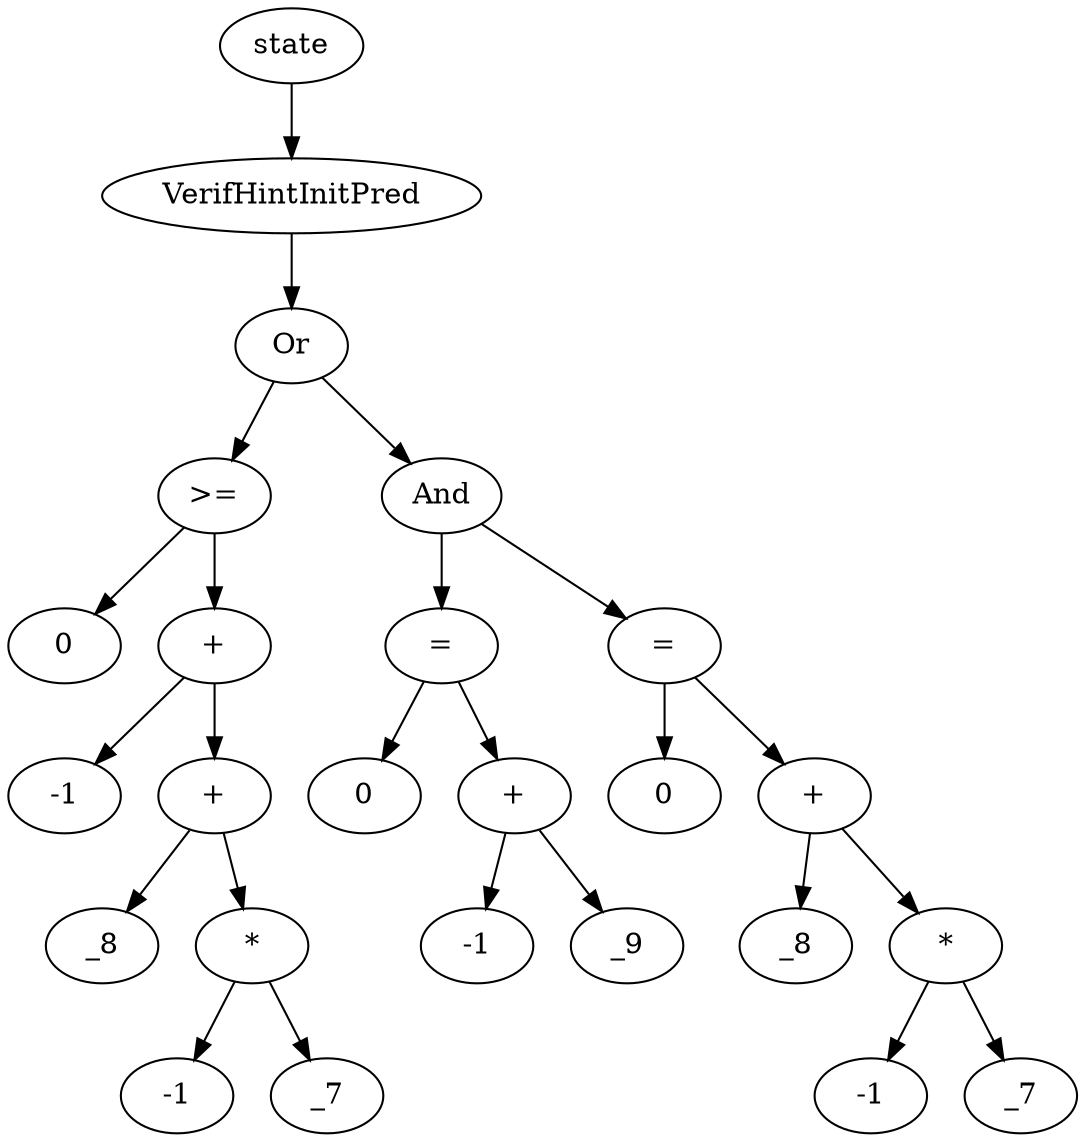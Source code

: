 digraph dag {
0 [label="state"];
1 [label="VerifHintInitPred"];
2 [label="Or"];
3 [label=">="];
4 [label="0"];
5 [label="+"];
6 [label="-1"];
7 [label="+"];
8 [label="_8"];
9 [label="*"];
10 [label="-1"];
11 [label="_7"];
12 [label="And"];
13 [label="="];
14 [label="0"];
15 [label="+"];
16 [label="-1"];
17 [label="_9"];
18 [label="="];
19 [label="0"];
20 [label="+"];
21 [label="_8"];
22 [label="*"];
23 [label="-1"];
24 [label="_7"];
"0" -> "1"[label=""]
"1" -> "2"[label=""]
"2" -> "3"[label=""]
"2" -> "12"[label=""]
"3" -> "5"[label=""]
"3" -> "4"[label=""]
"5" -> "7"[label=""]
"5" -> "6"[label=""]
"7" -> "9"[label=""]
"7" -> "8"[label=""]
"9" -> "11"[label=""]
"9" -> "10"[label=""]
"12" -> "13"[label=""]
"12" -> "18"[label=""]
"13" -> "15"[label=""]
"13" -> "14"[label=""]
"15" -> "17"[label=""]
"15" -> "16"[label=""]
"18" -> "20"[label=""]
"18" -> "19"[label=""]
"20" -> "22"[label=""]
"20" -> "21"[label=""]
"22" -> "24"[label=""]
"22" -> "23"[label=""]
}
